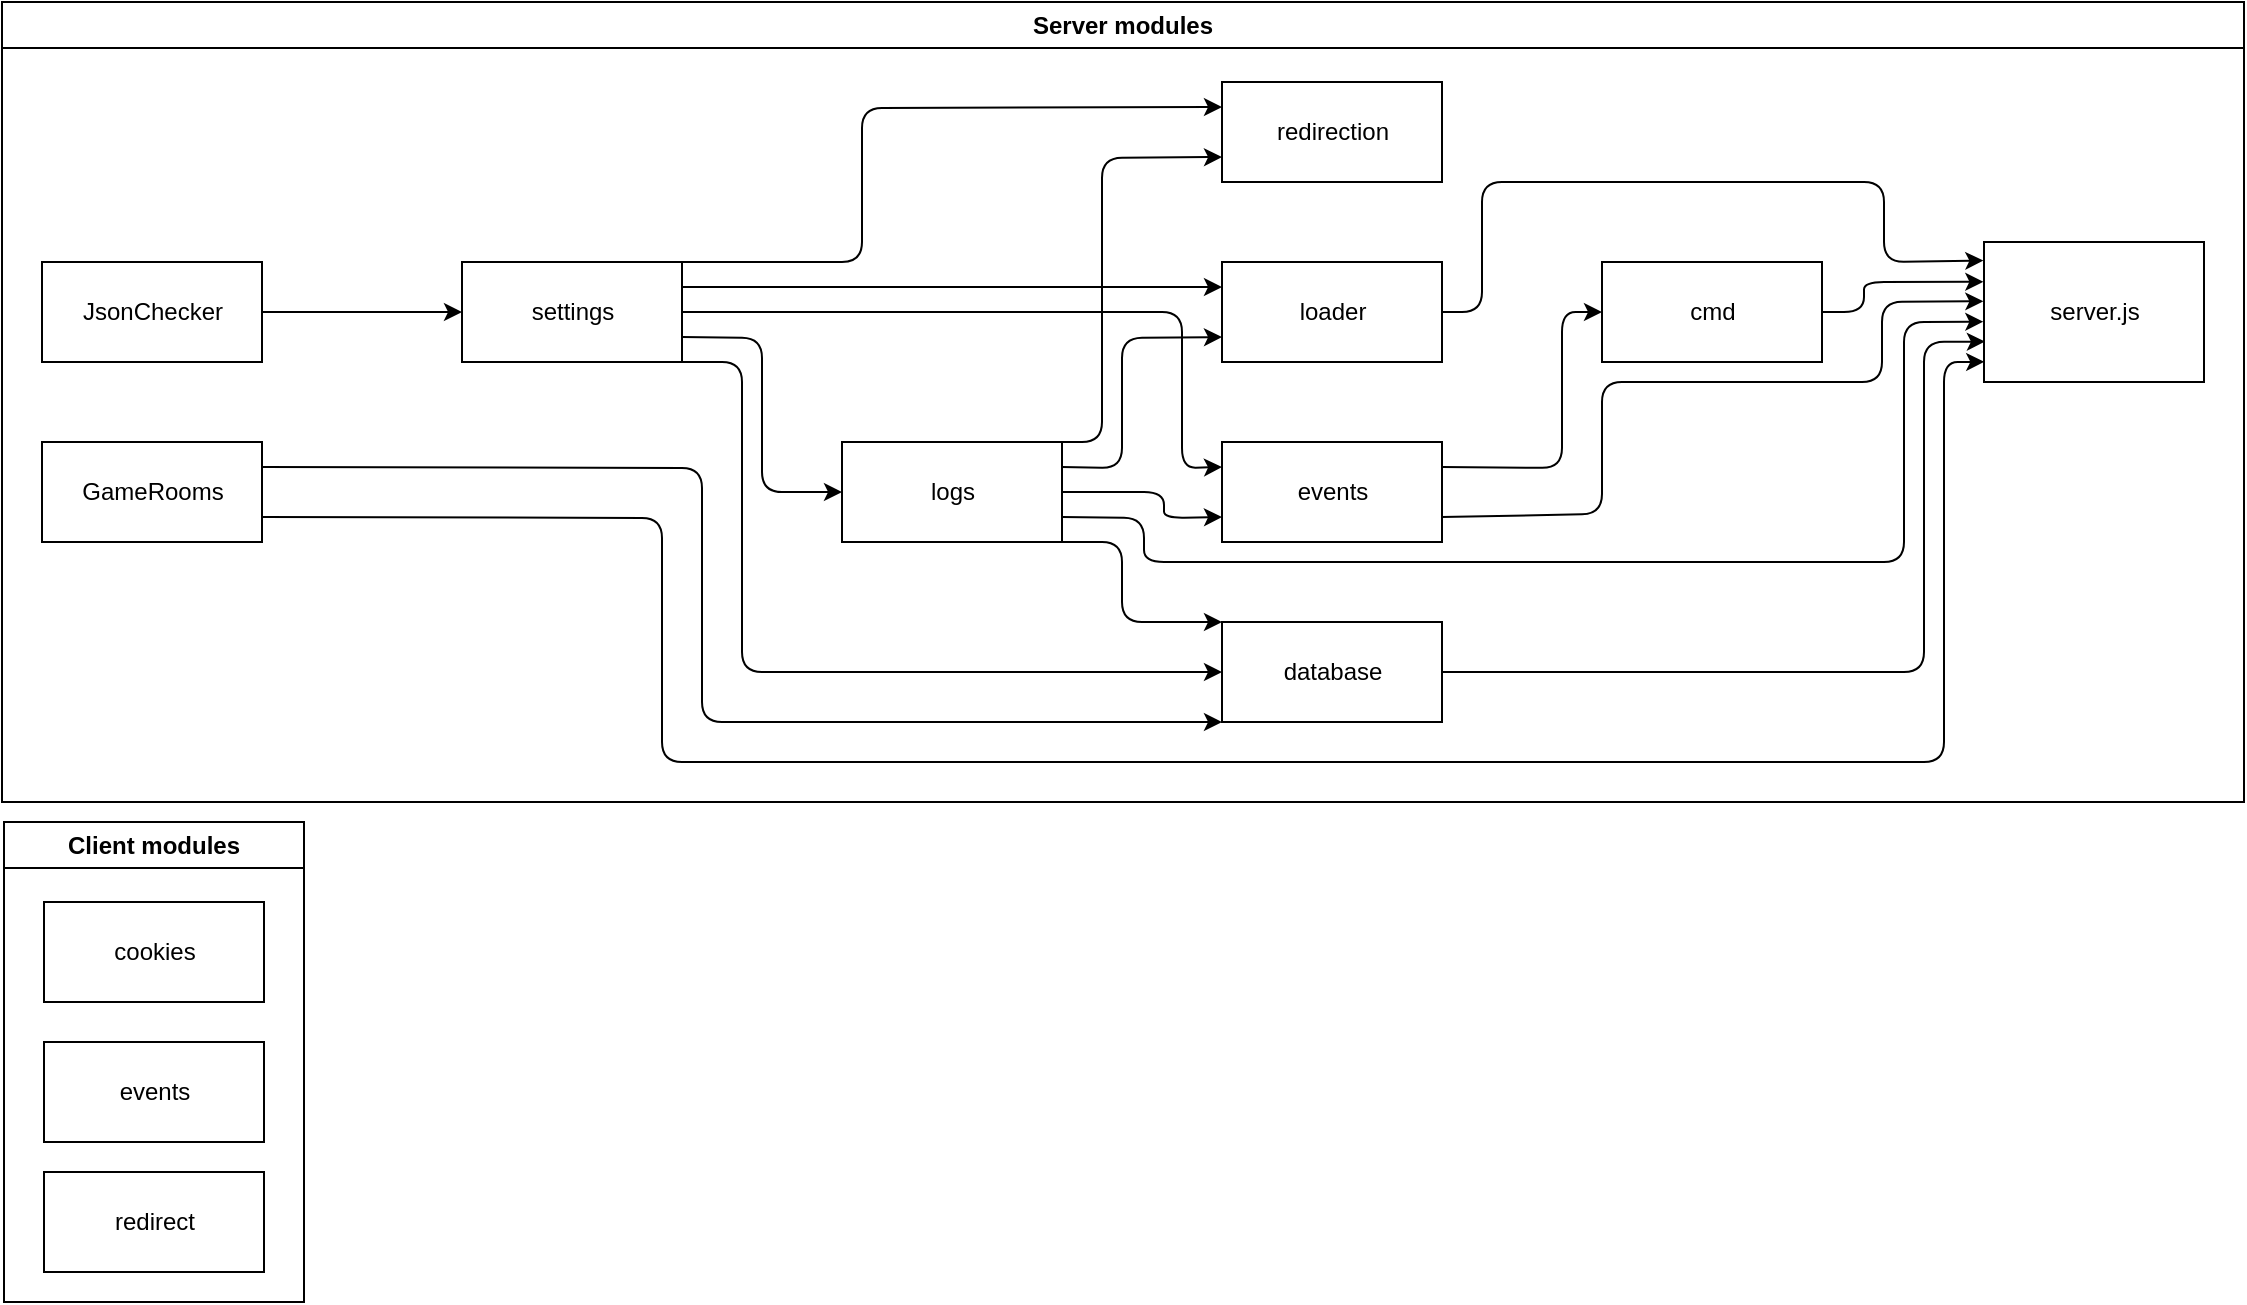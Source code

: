 <mxfile>
    <diagram id="GRghr8aYOlUhtbkw4B8Y" name="Page-1">
        <mxGraphModel dx="1078" dy="403" grid="1" gridSize="10" guides="1" tooltips="1" connect="1" arrows="1" fold="1" page="1" pageScale="1" pageWidth="1654" pageHeight="1169" math="0" shadow="0">
            <root>
                <mxCell id="0"/>
                <mxCell id="1" parent="0"/>
                <mxCell id="4" value="Server modules" style="swimlane;whiteSpace=wrap;html=1;" parent="1" vertex="1">
                    <mxGeometry x="59" width="1121" height="400" as="geometry"/>
                </mxCell>
                <mxCell id="63" style="edgeStyle=none;html=1;exitX=1;exitY=0.5;exitDx=0;exitDy=0;entryX=-0.003;entryY=0.284;entryDx=0;entryDy=0;entryPerimeter=0;" parent="4" source="5" target="61" edge="1">
                    <mxGeometry relative="1" as="geometry">
                        <Array as="points">
                            <mxPoint x="931" y="155"/>
                            <mxPoint x="931" y="140"/>
                        </Array>
                    </mxGeometry>
                </mxCell>
                <mxCell id="5" value="cmd" style="html=1;" parent="4" vertex="1">
                    <mxGeometry x="800" y="130" width="110" height="50" as="geometry"/>
                </mxCell>
                <mxCell id="70" style="edgeStyle=none;html=1;entryX=0;entryY=0.5;entryDx=0;entryDy=0;exitX=1;exitY=0.25;exitDx=0;exitDy=0;" edge="1" parent="4" source="6" target="5">
                    <mxGeometry relative="1" as="geometry">
                        <Array as="points">
                            <mxPoint x="780" y="233"/>
                            <mxPoint x="780" y="155"/>
                        </Array>
                    </mxGeometry>
                </mxCell>
                <mxCell id="71" style="edgeStyle=none;html=1;exitX=1;exitY=0.75;exitDx=0;exitDy=0;entryX=-0.003;entryY=0.423;entryDx=0;entryDy=0;entryPerimeter=0;" edge="1" parent="4" source="6" target="61">
                    <mxGeometry relative="1" as="geometry">
                        <Array as="points">
                            <mxPoint x="800" y="256"/>
                            <mxPoint x="800" y="190"/>
                            <mxPoint x="940" y="190"/>
                            <mxPoint x="940" y="150"/>
                        </Array>
                    </mxGeometry>
                </mxCell>
                <mxCell id="6" value="events" style="html=1;" parent="4" vertex="1">
                    <mxGeometry x="610" y="220" width="110" height="50" as="geometry"/>
                </mxCell>
                <mxCell id="37" style="edgeStyle=none;html=1;exitX=1;exitY=1;exitDx=0;exitDy=0;entryX=0;entryY=0.5;entryDx=0;entryDy=0;" parent="4" source="8" target="30" edge="1">
                    <mxGeometry relative="1" as="geometry">
                        <Array as="points">
                            <mxPoint x="370" y="180"/>
                            <mxPoint x="370" y="335"/>
                        </Array>
                    </mxGeometry>
                </mxCell>
                <mxCell id="42" style="edgeStyle=none;html=1;exitX=1;exitY=0.75;exitDx=0;exitDy=0;entryX=0;entryY=0.5;entryDx=0;entryDy=0;" parent="4" source="8" target="16" edge="1">
                    <mxGeometry relative="1" as="geometry">
                        <Array as="points">
                            <mxPoint x="380" y="168"/>
                            <mxPoint x="380" y="245"/>
                        </Array>
                    </mxGeometry>
                </mxCell>
                <mxCell id="46" style="edgeStyle=none;html=1;exitX=1;exitY=0;exitDx=0;exitDy=0;entryX=0;entryY=0.25;entryDx=0;entryDy=0;" parent="4" source="8" target="44" edge="1">
                    <mxGeometry relative="1" as="geometry">
                        <Array as="points">
                            <mxPoint x="430" y="130"/>
                            <mxPoint x="430" y="53"/>
                        </Array>
                    </mxGeometry>
                </mxCell>
                <mxCell id="56" style="edgeStyle=none;html=1;exitX=1;exitY=0.25;exitDx=0;exitDy=0;entryX=0;entryY=0.25;entryDx=0;entryDy=0;" parent="4" source="8" target="14" edge="1">
                    <mxGeometry relative="1" as="geometry"/>
                </mxCell>
                <mxCell id="60" style="edgeStyle=none;html=1;exitX=1;exitY=0.5;exitDx=0;exitDy=0;entryX=0;entryY=0.25;entryDx=0;entryDy=0;" parent="4" source="8" target="6" edge="1">
                    <mxGeometry relative="1" as="geometry">
                        <Array as="points">
                            <mxPoint x="590" y="155"/>
                            <mxPoint x="590" y="233"/>
                        </Array>
                    </mxGeometry>
                </mxCell>
                <mxCell id="8" value="settings" style="html=1;" parent="4" vertex="1">
                    <mxGeometry x="230" y="130" width="110" height="50" as="geometry"/>
                </mxCell>
                <mxCell id="68" style="edgeStyle=none;html=1;entryX=-0.003;entryY=0.133;entryDx=0;entryDy=0;entryPerimeter=0;" parent="4" source="14" target="61" edge="1">
                    <mxGeometry relative="1" as="geometry">
                        <Array as="points">
                            <mxPoint x="740" y="155"/>
                            <mxPoint x="740" y="90"/>
                            <mxPoint x="941" y="90"/>
                            <mxPoint x="941" y="130"/>
                        </Array>
                    </mxGeometry>
                </mxCell>
                <mxCell id="14" value="loader" style="html=1;" parent="4" vertex="1">
                    <mxGeometry x="610" y="130" width="110" height="50" as="geometry"/>
                </mxCell>
                <mxCell id="41" style="edgeStyle=none;html=1;exitX=1;exitY=1;exitDx=0;exitDy=0;entryX=0;entryY=0;entryDx=0;entryDy=0;" parent="4" source="16" target="30" edge="1">
                    <mxGeometry relative="1" as="geometry">
                        <Array as="points">
                            <mxPoint x="560" y="270"/>
                            <mxPoint x="560" y="310"/>
                        </Array>
                    </mxGeometry>
                </mxCell>
                <mxCell id="47" style="edgeStyle=none;html=1;exitX=1;exitY=0;exitDx=0;exitDy=0;entryX=0;entryY=0.75;entryDx=0;entryDy=0;" parent="4" source="16" target="44" edge="1">
                    <mxGeometry relative="1" as="geometry">
                        <Array as="points">
                            <mxPoint x="550" y="220"/>
                            <mxPoint x="550" y="78"/>
                        </Array>
                    </mxGeometry>
                </mxCell>
                <mxCell id="58" style="edgeStyle=none;html=1;exitX=1;exitY=0.5;exitDx=0;exitDy=0;entryX=0;entryY=0.75;entryDx=0;entryDy=0;" parent="4" source="16" target="6" edge="1">
                    <mxGeometry relative="1" as="geometry">
                        <Array as="points">
                            <mxPoint x="581" y="245"/>
                            <mxPoint x="581" y="258"/>
                        </Array>
                    </mxGeometry>
                </mxCell>
                <mxCell id="59" style="edgeStyle=none;html=1;exitX=1;exitY=0.25;exitDx=0;exitDy=0;entryX=0;entryY=0.75;entryDx=0;entryDy=0;" parent="4" source="16" target="14" edge="1">
                    <mxGeometry relative="1" as="geometry">
                        <Array as="points">
                            <mxPoint x="560" y="233"/>
                            <mxPoint x="560" y="168"/>
                        </Array>
                    </mxGeometry>
                </mxCell>
                <mxCell id="66" style="edgeStyle=none;html=1;exitX=1;exitY=0.75;exitDx=0;exitDy=0;entryX=-0.003;entryY=0.569;entryDx=0;entryDy=0;entryPerimeter=0;" parent="4" source="16" target="61" edge="1">
                    <mxGeometry relative="1" as="geometry">
                        <Array as="points">
                            <mxPoint x="571" y="258"/>
                            <mxPoint x="571" y="280"/>
                            <mxPoint x="661" y="280"/>
                            <mxPoint x="741" y="280"/>
                            <mxPoint x="951" y="280"/>
                            <mxPoint x="951" y="160"/>
                        </Array>
                        <mxPoint x="921" y="210" as="targetPoint"/>
                    </mxGeometry>
                </mxCell>
                <mxCell id="16" value="logs" style="html=1;" parent="4" vertex="1">
                    <mxGeometry x="420" y="220" width="110" height="50" as="geometry"/>
                </mxCell>
                <mxCell id="55" style="edgeStyle=none;html=1;entryX=0;entryY=1;entryDx=0;entryDy=0;exitX=1;exitY=0.25;exitDx=0;exitDy=0;" parent="4" source="18" target="30" edge="1">
                    <mxGeometry relative="1" as="geometry">
                        <Array as="points">
                            <mxPoint x="350" y="233"/>
                            <mxPoint x="350" y="290"/>
                            <mxPoint x="350" y="320"/>
                            <mxPoint x="350" y="360"/>
                        </Array>
                    </mxGeometry>
                </mxCell>
                <mxCell id="18" value="GameRooms" style="html=1;" parent="4" vertex="1">
                    <mxGeometry x="20" y="220" width="110" height="50" as="geometry"/>
                </mxCell>
                <mxCell id="48" style="edgeStyle=none;html=1;entryX=0;entryY=0.5;entryDx=0;entryDy=0;" parent="4" source="29" target="8" edge="1">
                    <mxGeometry relative="1" as="geometry"/>
                </mxCell>
                <mxCell id="29" value="JsonChecker" style="html=1;" parent="4" vertex="1">
                    <mxGeometry x="20" y="130" width="110" height="50" as="geometry"/>
                </mxCell>
                <mxCell id="64" style="edgeStyle=none;html=1;exitX=1;exitY=0.5;exitDx=0;exitDy=0;entryX=0.004;entryY=0.711;entryDx=0;entryDy=0;entryPerimeter=0;" parent="4" source="30" target="61" edge="1">
                    <mxGeometry relative="1" as="geometry">
                        <Array as="points">
                            <mxPoint x="780" y="335"/>
                            <mxPoint x="961" y="335"/>
                            <mxPoint x="961" y="230"/>
                            <mxPoint x="961" y="170"/>
                        </Array>
                    </mxGeometry>
                </mxCell>
                <mxCell id="30" value="database" style="html=1;" parent="4" vertex="1">
                    <mxGeometry x="610" y="310" width="110" height="50" as="geometry"/>
                </mxCell>
                <mxCell id="44" value="redirection" style="html=1;" parent="4" vertex="1">
                    <mxGeometry x="610" y="40" width="110" height="50" as="geometry"/>
                </mxCell>
                <mxCell id="61" value="server.js" style="html=1;" parent="4" vertex="1">
                    <mxGeometry x="991" y="120" width="110" height="70" as="geometry"/>
                </mxCell>
                <mxCell id="69" style="edgeStyle=none;html=1;exitX=1;exitY=0.75;exitDx=0;exitDy=0;entryX=0.001;entryY=0.856;entryDx=0;entryDy=0;entryPerimeter=0;" parent="4" source="18" target="61" edge="1">
                    <mxGeometry relative="1" as="geometry">
                        <mxPoint x="1030.296" y="320" as="targetPoint"/>
                        <Array as="points">
                            <mxPoint x="330" y="258"/>
                            <mxPoint x="330" y="380"/>
                            <mxPoint x="800" y="380"/>
                            <mxPoint x="971" y="380"/>
                            <mxPoint x="971" y="320"/>
                            <mxPoint x="971" y="180"/>
                        </Array>
                    </mxGeometry>
                </mxCell>
                <mxCell id="51" value="Client modules" style="swimlane;whiteSpace=wrap;html=1;" parent="1" vertex="1">
                    <mxGeometry x="60" y="410" width="150" height="240" as="geometry"/>
                </mxCell>
                <mxCell id="52" value="cookies" style="html=1;" parent="51" vertex="1">
                    <mxGeometry x="20" y="40" width="110" height="50" as="geometry"/>
                </mxCell>
                <mxCell id="53" value="events" style="html=1;" parent="51" vertex="1">
                    <mxGeometry x="20" y="110" width="110" height="50" as="geometry"/>
                </mxCell>
                <mxCell id="54" value="redirect" style="html=1;" parent="1" vertex="1">
                    <mxGeometry x="80" y="585" width="110" height="50" as="geometry"/>
                </mxCell>
            </root>
        </mxGraphModel>
    </diagram>
</mxfile>